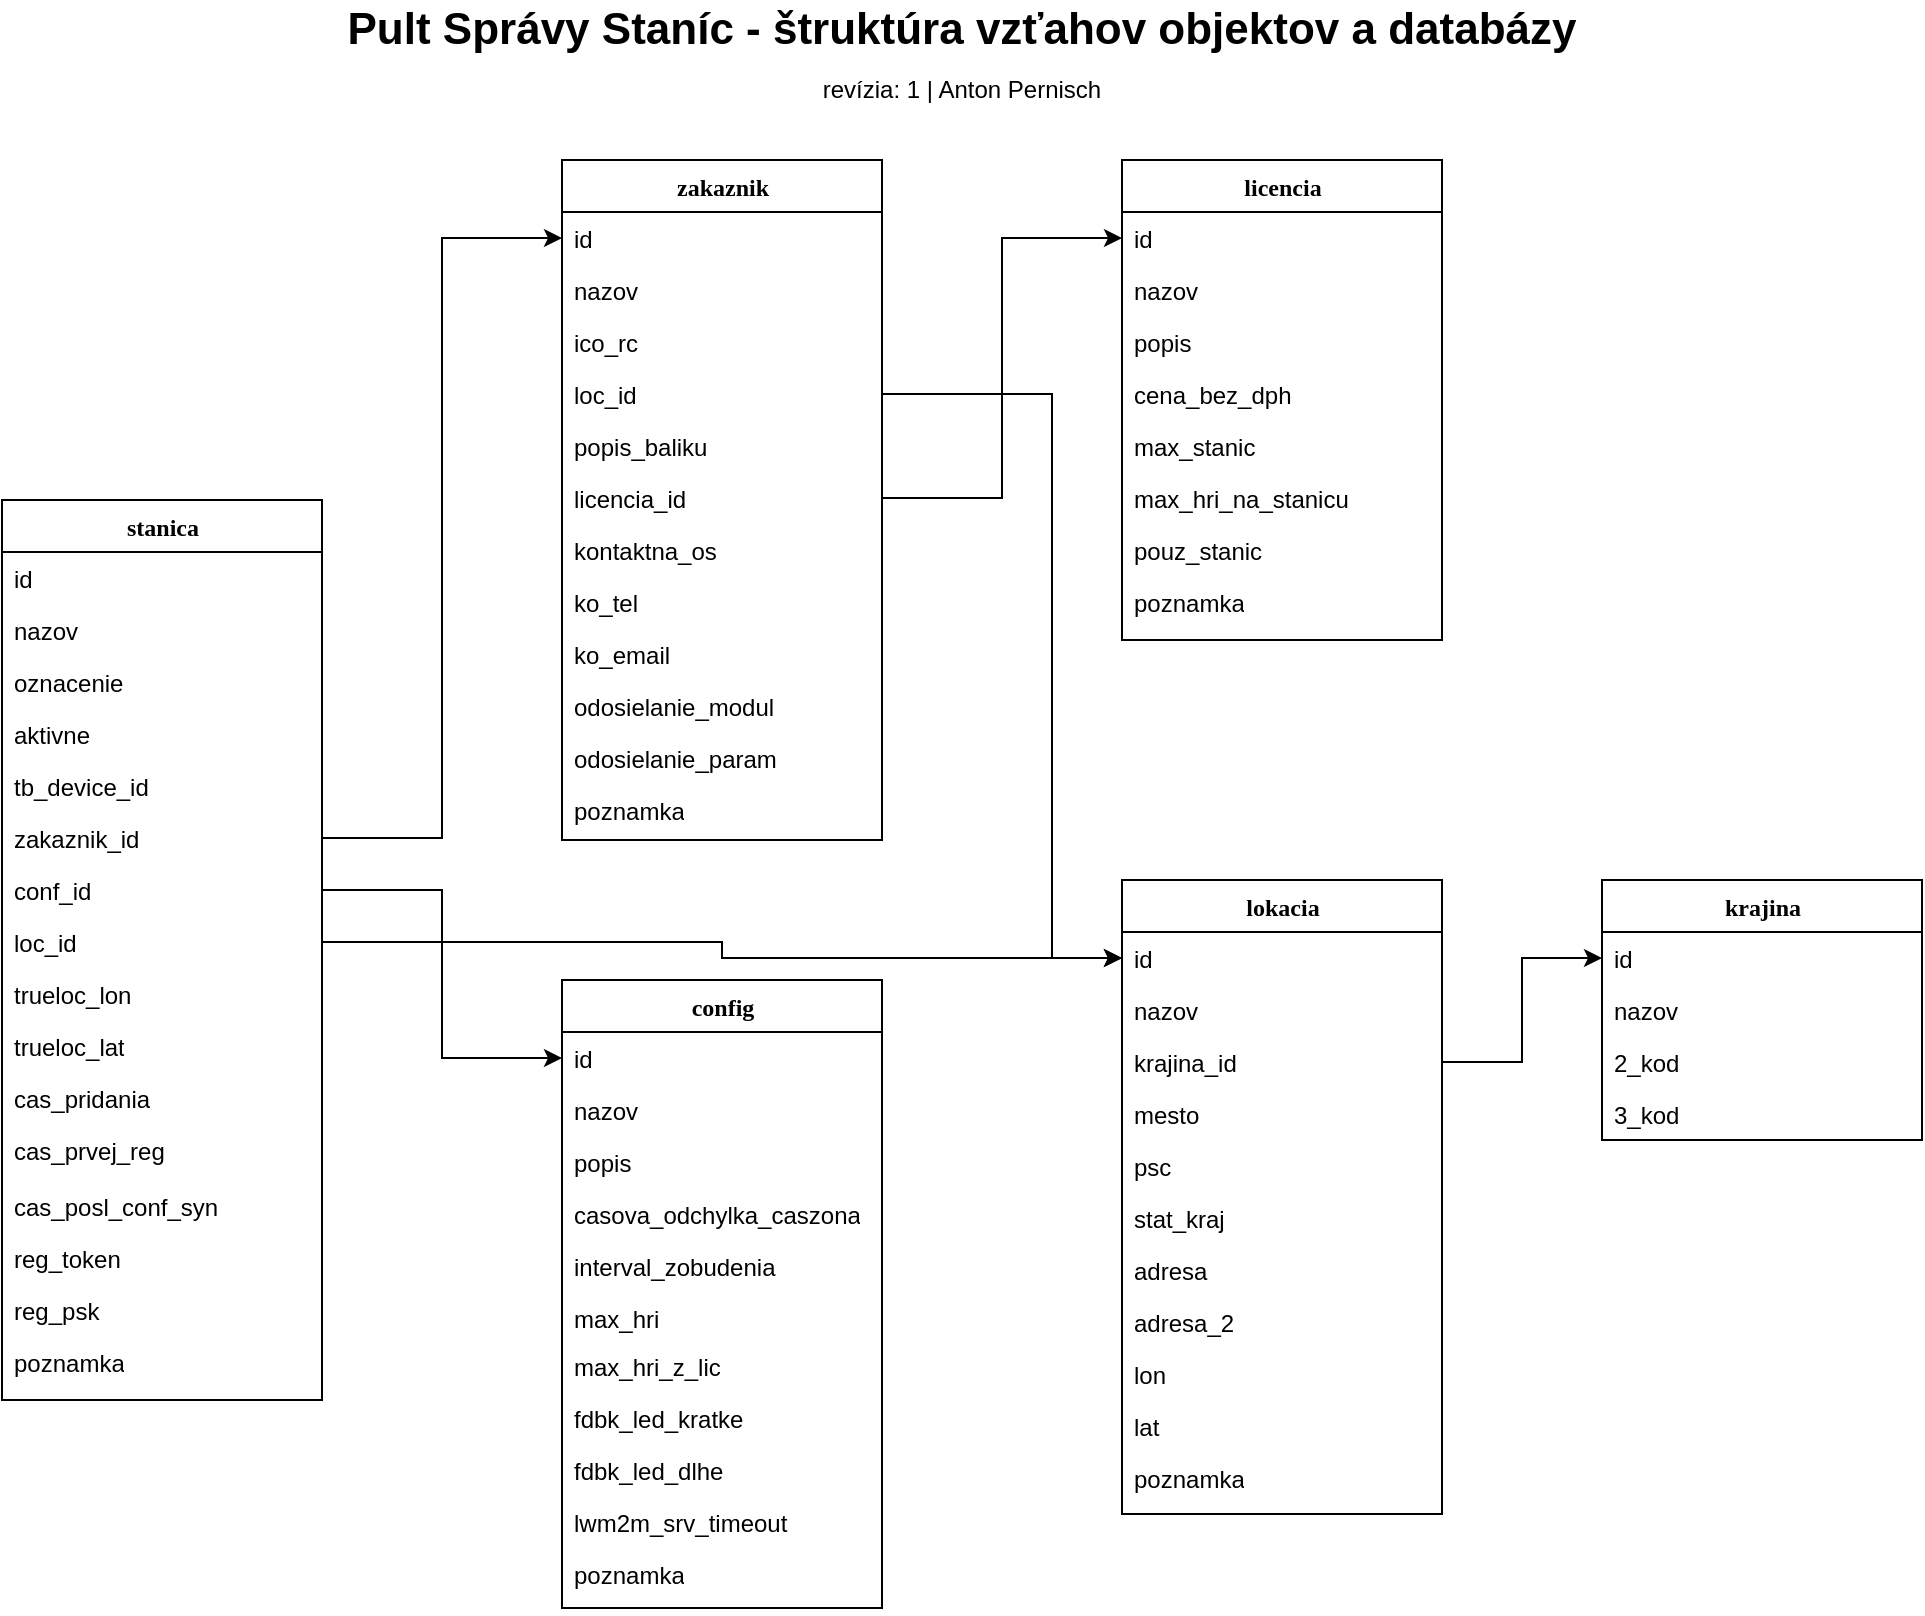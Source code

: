 <mxfile version="21.6.9" type="github">
  <diagram name="Page-1" id="9f46799a-70d6-7492-0946-bef42562c5a5">
    <mxGraphModel dx="1434" dy="782" grid="1" gridSize="10" guides="1" tooltips="1" connect="1" arrows="1" fold="1" page="1" pageScale="1" pageWidth="1169" pageHeight="827" background="none" math="0" shadow="0">
      <root>
        <mxCell id="0" />
        <mxCell id="1" parent="0" />
        <mxCell id="78961159f06e98e8-17" value="stanica" style="swimlane;html=1;fontStyle=1;align=center;verticalAlign=top;childLayout=stackLayout;horizontal=1;startSize=26;horizontalStack=0;resizeParent=1;resizeLast=0;collapsible=1;marginBottom=0;swimlaneFillColor=#ffffff;rounded=0;shadow=0;comic=0;labelBackgroundColor=none;strokeWidth=1;fillColor=none;fontFamily=Verdana;fontSize=12" parent="1" vertex="1">
          <mxGeometry x="105" y="270" width="160" height="450" as="geometry">
            <mxRectangle x="90" y="83" width="90" height="30" as="alternateBounds" />
          </mxGeometry>
        </mxCell>
        <mxCell id="78961159f06e98e8-21" value="id" style="text;html=1;strokeColor=none;fillColor=none;align=left;verticalAlign=top;spacingLeft=4;spacingRight=4;whiteSpace=wrap;overflow=hidden;rotatable=0;points=[[0,0.5],[1,0.5]];portConstraint=eastwest;" parent="78961159f06e98e8-17" vertex="1">
          <mxGeometry y="26" width="160" height="26" as="geometry" />
        </mxCell>
        <mxCell id="78961159f06e98e8-25" value="nazov" style="text;html=1;strokeColor=none;fillColor=none;align=left;verticalAlign=top;spacingLeft=4;spacingRight=4;whiteSpace=wrap;overflow=hidden;rotatable=0;points=[[0,0.5],[1,0.5]];portConstraint=eastwest;" parent="78961159f06e98e8-17" vertex="1">
          <mxGeometry y="52" width="160" height="26" as="geometry" />
        </mxCell>
        <mxCell id="78961159f06e98e8-26" value="oznacenie" style="text;html=1;strokeColor=none;fillColor=none;align=left;verticalAlign=top;spacingLeft=4;spacingRight=4;whiteSpace=wrap;overflow=hidden;rotatable=0;points=[[0,0.5],[1,0.5]];portConstraint=eastwest;" parent="78961159f06e98e8-17" vertex="1">
          <mxGeometry y="78" width="160" height="26" as="geometry" />
        </mxCell>
        <mxCell id="78961159f06e98e8-24" value="aktivne" style="text;html=1;strokeColor=none;fillColor=none;align=left;verticalAlign=top;spacingLeft=4;spacingRight=4;whiteSpace=wrap;overflow=hidden;rotatable=0;points=[[0,0.5],[1,0.5]];portConstraint=eastwest;" parent="78961159f06e98e8-17" vertex="1">
          <mxGeometry y="104" width="160" height="26" as="geometry" />
        </mxCell>
        <mxCell id="NM6Yt-WaF4C9AlxJS71K-1" value="tb_device_id" style="text;html=1;strokeColor=none;fillColor=none;align=left;verticalAlign=top;spacingLeft=4;spacingRight=4;whiteSpace=wrap;overflow=hidden;rotatable=0;points=[[0,0.5],[1,0.5]];portConstraint=eastwest;" parent="78961159f06e98e8-17" vertex="1">
          <mxGeometry y="130" width="160" height="26" as="geometry" />
        </mxCell>
        <mxCell id="NM6Yt-WaF4C9AlxJS71K-2" value="zakaznik_id" style="text;html=1;strokeColor=none;fillColor=none;align=left;verticalAlign=top;spacingLeft=4;spacingRight=4;whiteSpace=wrap;overflow=hidden;rotatable=0;points=[[0,0.5],[1,0.5]];portConstraint=eastwest;" parent="78961159f06e98e8-17" vertex="1">
          <mxGeometry y="156" width="160" height="26" as="geometry" />
        </mxCell>
        <mxCell id="NM6Yt-WaF4C9AlxJS71K-3" value="conf_id" style="text;html=1;strokeColor=none;fillColor=none;align=left;verticalAlign=top;spacingLeft=4;spacingRight=4;whiteSpace=wrap;overflow=hidden;rotatable=0;points=[[0,0.5],[1,0.5]];portConstraint=eastwest;" parent="78961159f06e98e8-17" vertex="1">
          <mxGeometry y="182" width="160" height="26" as="geometry" />
        </mxCell>
        <mxCell id="NM6Yt-WaF4C9AlxJS71K-5" value="loc_id" style="text;html=1;strokeColor=none;fillColor=none;align=left;verticalAlign=top;spacingLeft=4;spacingRight=4;whiteSpace=wrap;overflow=hidden;rotatable=0;points=[[0,0.5],[1,0.5]];portConstraint=eastwest;" parent="78961159f06e98e8-17" vertex="1">
          <mxGeometry y="208" width="160" height="26" as="geometry" />
        </mxCell>
        <mxCell id="NM6Yt-WaF4C9AlxJS71K-6" value="trueloc_lon" style="text;html=1;strokeColor=none;fillColor=none;align=left;verticalAlign=top;spacingLeft=4;spacingRight=4;whiteSpace=wrap;overflow=hidden;rotatable=0;points=[[0,0.5],[1,0.5]];portConstraint=eastwest;" parent="78961159f06e98e8-17" vertex="1">
          <mxGeometry y="234" width="160" height="26" as="geometry" />
        </mxCell>
        <mxCell id="NM6Yt-WaF4C9AlxJS71K-7" value="trueloc_lat" style="text;html=1;strokeColor=none;fillColor=none;align=left;verticalAlign=top;spacingLeft=4;spacingRight=4;whiteSpace=wrap;overflow=hidden;rotatable=0;points=[[0,0.5],[1,0.5]];portConstraint=eastwest;" parent="78961159f06e98e8-17" vertex="1">
          <mxGeometry y="260" width="160" height="26" as="geometry" />
        </mxCell>
        <mxCell id="NM6Yt-WaF4C9AlxJS71K-8" value="cas_pridania" style="text;html=1;strokeColor=none;fillColor=none;align=left;verticalAlign=top;spacingLeft=4;spacingRight=4;whiteSpace=wrap;overflow=hidden;rotatable=0;points=[[0,0.5],[1,0.5]];portConstraint=eastwest;" parent="78961159f06e98e8-17" vertex="1">
          <mxGeometry y="286" width="160" height="26" as="geometry" />
        </mxCell>
        <mxCell id="NM6Yt-WaF4C9AlxJS71K-9" value="cas_prvej_reg" style="text;html=1;strokeColor=none;fillColor=none;align=left;verticalAlign=top;spacingLeft=4;spacingRight=4;whiteSpace=wrap;overflow=hidden;rotatable=0;points=[[0,0.5],[1,0.5]];portConstraint=eastwest;" parent="78961159f06e98e8-17" vertex="1">
          <mxGeometry y="312" width="160" height="28" as="geometry" />
        </mxCell>
        <mxCell id="Vg7rUkIn7Ae8a_m2Xssk-2" value="cas_posl_conf_syn" style="text;html=1;strokeColor=none;fillColor=none;align=left;verticalAlign=top;spacingLeft=4;spacingRight=4;whiteSpace=wrap;overflow=hidden;rotatable=0;points=[[0,0.5],[1,0.5]];portConstraint=eastwest;" vertex="1" parent="78961159f06e98e8-17">
          <mxGeometry y="340" width="160" height="26" as="geometry" />
        </mxCell>
        <mxCell id="NM6Yt-WaF4C9AlxJS71K-10" value="reg_token" style="text;html=1;strokeColor=none;fillColor=none;align=left;verticalAlign=top;spacingLeft=4;spacingRight=4;whiteSpace=wrap;overflow=hidden;rotatable=0;points=[[0,0.5],[1,0.5]];portConstraint=eastwest;" parent="78961159f06e98e8-17" vertex="1">
          <mxGeometry y="366" width="160" height="26" as="geometry" />
        </mxCell>
        <mxCell id="NM6Yt-WaF4C9AlxJS71K-11" value="reg_psk" style="text;html=1;strokeColor=none;fillColor=none;align=left;verticalAlign=top;spacingLeft=4;spacingRight=4;whiteSpace=wrap;overflow=hidden;rotatable=0;points=[[0,0.5],[1,0.5]];portConstraint=eastwest;" parent="78961159f06e98e8-17" vertex="1">
          <mxGeometry y="392" width="160" height="26" as="geometry" />
        </mxCell>
        <mxCell id="NM6Yt-WaF4C9AlxJS71K-12" value="poznamka" style="text;html=1;strokeColor=none;fillColor=none;align=left;verticalAlign=top;spacingLeft=4;spacingRight=4;whiteSpace=wrap;overflow=hidden;rotatable=0;points=[[0,0.5],[1,0.5]];portConstraint=eastwest;" parent="78961159f06e98e8-17" vertex="1">
          <mxGeometry y="418" width="160" height="26" as="geometry" />
        </mxCell>
        <mxCell id="78961159f06e98e8-129" style="edgeStyle=elbowEdgeStyle;html=1;labelBackgroundColor=none;startFill=0;startSize=8;endArrow=open;endFill=0;endSize=16;fontFamily=Verdana;fontSize=12;elbow=vertical;dashed=1;" parent="1" edge="1">
          <mxGeometry relative="1" as="geometry">
            <mxPoint x="360" y="632" as="sourcePoint" />
          </mxGeometry>
        </mxCell>
        <mxCell id="78961159f06e98e8-130" style="edgeStyle=elbowEdgeStyle;html=1;labelBackgroundColor=none;startFill=0;startSize=8;endArrow=diamondThin;endFill=0;endSize=16;fontFamily=Verdana;fontSize=12;elbow=vertical;" parent="1" edge="1">
          <mxGeometry relative="1" as="geometry">
            <mxPoint x="550" y="617" as="sourcePoint" />
          </mxGeometry>
        </mxCell>
        <mxCell id="NM6Yt-WaF4C9AlxJS71K-13" value="zakaznik" style="swimlane;html=1;fontStyle=1;align=center;verticalAlign=top;childLayout=stackLayout;horizontal=1;startSize=26;horizontalStack=0;resizeParent=1;resizeLast=0;collapsible=1;marginBottom=0;swimlaneFillColor=#ffffff;rounded=0;shadow=0;comic=0;labelBackgroundColor=none;strokeWidth=1;fillColor=none;fontFamily=Verdana;fontSize=12" parent="1" vertex="1">
          <mxGeometry x="385" y="100" width="160" height="340" as="geometry">
            <mxRectangle x="90" y="83" width="90" height="30" as="alternateBounds" />
          </mxGeometry>
        </mxCell>
        <mxCell id="NM6Yt-WaF4C9AlxJS71K-14" value="id" style="text;html=1;strokeColor=none;fillColor=none;align=left;verticalAlign=top;spacingLeft=4;spacingRight=4;whiteSpace=wrap;overflow=hidden;rotatable=0;points=[[0,0.5],[1,0.5]];portConstraint=eastwest;" parent="NM6Yt-WaF4C9AlxJS71K-13" vertex="1">
          <mxGeometry y="26" width="160" height="26" as="geometry" />
        </mxCell>
        <mxCell id="NM6Yt-WaF4C9AlxJS71K-15" value="nazov" style="text;html=1;strokeColor=none;fillColor=none;align=left;verticalAlign=top;spacingLeft=4;spacingRight=4;whiteSpace=wrap;overflow=hidden;rotatable=0;points=[[0,0.5],[1,0.5]];portConstraint=eastwest;" parent="NM6Yt-WaF4C9AlxJS71K-13" vertex="1">
          <mxGeometry y="52" width="160" height="26" as="geometry" />
        </mxCell>
        <mxCell id="NM6Yt-WaF4C9AlxJS71K-29" value="ico_rc" style="text;html=1;strokeColor=none;fillColor=none;align=left;verticalAlign=top;spacingLeft=4;spacingRight=4;whiteSpace=wrap;overflow=hidden;rotatable=0;points=[[0,0.5],[1,0.5]];portConstraint=eastwest;" parent="NM6Yt-WaF4C9AlxJS71K-13" vertex="1">
          <mxGeometry y="78" width="160" height="26" as="geometry" />
        </mxCell>
        <mxCell id="NM6Yt-WaF4C9AlxJS71K-30" value="loc_id" style="text;html=1;strokeColor=none;fillColor=none;align=left;verticalAlign=top;spacingLeft=4;spacingRight=4;whiteSpace=wrap;overflow=hidden;rotatable=0;points=[[0,0.5],[1,0.5]];portConstraint=eastwest;" parent="NM6Yt-WaF4C9AlxJS71K-13" vertex="1">
          <mxGeometry y="104" width="160" height="26" as="geometry" />
        </mxCell>
        <mxCell id="NM6Yt-WaF4C9AlxJS71K-31" value="popis_baliku" style="text;html=1;strokeColor=none;fillColor=none;align=left;verticalAlign=top;spacingLeft=4;spacingRight=4;whiteSpace=wrap;overflow=hidden;rotatable=0;points=[[0,0.5],[1,0.5]];portConstraint=eastwest;" parent="NM6Yt-WaF4C9AlxJS71K-13" vertex="1">
          <mxGeometry y="130" width="160" height="26" as="geometry" />
        </mxCell>
        <mxCell id="NM6Yt-WaF4C9AlxJS71K-32" value="licencia_id" style="text;html=1;strokeColor=none;fillColor=none;align=left;verticalAlign=top;spacingLeft=4;spacingRight=4;whiteSpace=wrap;overflow=hidden;rotatable=0;points=[[0,0.5],[1,0.5]];portConstraint=eastwest;" parent="NM6Yt-WaF4C9AlxJS71K-13" vertex="1">
          <mxGeometry y="156" width="160" height="26" as="geometry" />
        </mxCell>
        <mxCell id="NM6Yt-WaF4C9AlxJS71K-33" value="kontaktna_os" style="text;html=1;strokeColor=none;fillColor=none;align=left;verticalAlign=top;spacingLeft=4;spacingRight=4;whiteSpace=wrap;overflow=hidden;rotatable=0;points=[[0,0.5],[1,0.5]];portConstraint=eastwest;" parent="NM6Yt-WaF4C9AlxJS71K-13" vertex="1">
          <mxGeometry y="182" width="160" height="26" as="geometry" />
        </mxCell>
        <mxCell id="NM6Yt-WaF4C9AlxJS71K-34" value="ko_tel" style="text;html=1;strokeColor=none;fillColor=none;align=left;verticalAlign=top;spacingLeft=4;spacingRight=4;whiteSpace=wrap;overflow=hidden;rotatable=0;points=[[0,0.5],[1,0.5]];portConstraint=eastwest;" parent="NM6Yt-WaF4C9AlxJS71K-13" vertex="1">
          <mxGeometry y="208" width="160" height="26" as="geometry" />
        </mxCell>
        <mxCell id="NM6Yt-WaF4C9AlxJS71K-35" value="ko_email" style="text;html=1;strokeColor=none;fillColor=none;align=left;verticalAlign=top;spacingLeft=4;spacingRight=4;whiteSpace=wrap;overflow=hidden;rotatable=0;points=[[0,0.5],[1,0.5]];portConstraint=eastwest;" parent="NM6Yt-WaF4C9AlxJS71K-13" vertex="1">
          <mxGeometry y="234" width="160" height="26" as="geometry" />
        </mxCell>
        <mxCell id="NM6Yt-WaF4C9AlxJS71K-36" value="odosielanie_modul" style="text;html=1;strokeColor=none;fillColor=none;align=left;verticalAlign=top;spacingLeft=4;spacingRight=4;whiteSpace=wrap;overflow=hidden;rotatable=0;points=[[0,0.5],[1,0.5]];portConstraint=eastwest;" parent="NM6Yt-WaF4C9AlxJS71K-13" vertex="1">
          <mxGeometry y="260" width="160" height="26" as="geometry" />
        </mxCell>
        <mxCell id="NM6Yt-WaF4C9AlxJS71K-37" value="odosielanie_param" style="text;html=1;strokeColor=none;fillColor=none;align=left;verticalAlign=top;spacingLeft=4;spacingRight=4;whiteSpace=wrap;overflow=hidden;rotatable=0;points=[[0,0.5],[1,0.5]];portConstraint=eastwest;" parent="NM6Yt-WaF4C9AlxJS71K-13" vertex="1">
          <mxGeometry y="286" width="160" height="26" as="geometry" />
        </mxCell>
        <mxCell id="NM6Yt-WaF4C9AlxJS71K-38" value="poznamka" style="text;html=1;strokeColor=none;fillColor=none;align=left;verticalAlign=top;spacingLeft=4;spacingRight=4;whiteSpace=wrap;overflow=hidden;rotatable=0;points=[[0,0.5],[1,0.5]];portConstraint=eastwest;" parent="NM6Yt-WaF4C9AlxJS71K-13" vertex="1">
          <mxGeometry y="312" width="160" height="26" as="geometry" />
        </mxCell>
        <mxCell id="NM6Yt-WaF4C9AlxJS71K-39" value="lokacia" style="swimlane;html=1;fontStyle=1;align=center;verticalAlign=top;childLayout=stackLayout;horizontal=1;startSize=26;horizontalStack=0;resizeParent=1;resizeLast=0;collapsible=1;marginBottom=0;swimlaneFillColor=#ffffff;rounded=0;shadow=0;comic=0;labelBackgroundColor=none;strokeWidth=1;fillColor=none;fontFamily=Verdana;fontSize=12" parent="1" vertex="1">
          <mxGeometry x="665" y="460" width="160" height="317" as="geometry">
            <mxRectangle x="90" y="83" width="90" height="30" as="alternateBounds" />
          </mxGeometry>
        </mxCell>
        <mxCell id="NM6Yt-WaF4C9AlxJS71K-40" value="id" style="text;html=1;strokeColor=none;fillColor=none;align=left;verticalAlign=top;spacingLeft=4;spacingRight=4;whiteSpace=wrap;overflow=hidden;rotatable=0;points=[[0,0.5],[1,0.5]];portConstraint=eastwest;" parent="NM6Yt-WaF4C9AlxJS71K-39" vertex="1">
          <mxGeometry y="26" width="160" height="26" as="geometry" />
        </mxCell>
        <mxCell id="NM6Yt-WaF4C9AlxJS71K-41" value="nazov" style="text;html=1;strokeColor=none;fillColor=none;align=left;verticalAlign=top;spacingLeft=4;spacingRight=4;whiteSpace=wrap;overflow=hidden;rotatable=0;points=[[0,0.5],[1,0.5]];portConstraint=eastwest;" parent="NM6Yt-WaF4C9AlxJS71K-39" vertex="1">
          <mxGeometry y="52" width="160" height="26" as="geometry" />
        </mxCell>
        <mxCell id="NM6Yt-WaF4C9AlxJS71K-52" value="krajina_id" style="text;html=1;strokeColor=none;fillColor=none;align=left;verticalAlign=top;spacingLeft=4;spacingRight=4;whiteSpace=wrap;overflow=hidden;rotatable=0;points=[[0,0.5],[1,0.5]];portConstraint=eastwest;" parent="NM6Yt-WaF4C9AlxJS71K-39" vertex="1">
          <mxGeometry y="78" width="160" height="26" as="geometry" />
        </mxCell>
        <mxCell id="NM6Yt-WaF4C9AlxJS71K-53" value="mesto" style="text;html=1;strokeColor=none;fillColor=none;align=left;verticalAlign=top;spacingLeft=4;spacingRight=4;whiteSpace=wrap;overflow=hidden;rotatable=0;points=[[0,0.5],[1,0.5]];portConstraint=eastwest;" parent="NM6Yt-WaF4C9AlxJS71K-39" vertex="1">
          <mxGeometry y="104" width="160" height="26" as="geometry" />
        </mxCell>
        <mxCell id="NM6Yt-WaF4C9AlxJS71K-54" value="psc" style="text;html=1;strokeColor=none;fillColor=none;align=left;verticalAlign=top;spacingLeft=4;spacingRight=4;whiteSpace=wrap;overflow=hidden;rotatable=0;points=[[0,0.5],[1,0.5]];portConstraint=eastwest;" parent="NM6Yt-WaF4C9AlxJS71K-39" vertex="1">
          <mxGeometry y="130" width="160" height="26" as="geometry" />
        </mxCell>
        <mxCell id="NM6Yt-WaF4C9AlxJS71K-55" value="stat_kraj" style="text;html=1;strokeColor=none;fillColor=none;align=left;verticalAlign=top;spacingLeft=4;spacingRight=4;whiteSpace=wrap;overflow=hidden;rotatable=0;points=[[0,0.5],[1,0.5]];portConstraint=eastwest;" parent="NM6Yt-WaF4C9AlxJS71K-39" vertex="1">
          <mxGeometry y="156" width="160" height="26" as="geometry" />
        </mxCell>
        <mxCell id="NM6Yt-WaF4C9AlxJS71K-56" value="adresa" style="text;html=1;strokeColor=none;fillColor=none;align=left;verticalAlign=top;spacingLeft=4;spacingRight=4;whiteSpace=wrap;overflow=hidden;rotatable=0;points=[[0,0.5],[1,0.5]];portConstraint=eastwest;" parent="NM6Yt-WaF4C9AlxJS71K-39" vertex="1">
          <mxGeometry y="182" width="160" height="26" as="geometry" />
        </mxCell>
        <mxCell id="NM6Yt-WaF4C9AlxJS71K-57" value="adresa_2" style="text;html=1;strokeColor=none;fillColor=none;align=left;verticalAlign=top;spacingLeft=4;spacingRight=4;whiteSpace=wrap;overflow=hidden;rotatable=0;points=[[0,0.5],[1,0.5]];portConstraint=eastwest;" parent="NM6Yt-WaF4C9AlxJS71K-39" vertex="1">
          <mxGeometry y="208" width="160" height="26" as="geometry" />
        </mxCell>
        <mxCell id="NM6Yt-WaF4C9AlxJS71K-58" value="lon" style="text;html=1;strokeColor=none;fillColor=none;align=left;verticalAlign=top;spacingLeft=4;spacingRight=4;whiteSpace=wrap;overflow=hidden;rotatable=0;points=[[0,0.5],[1,0.5]];portConstraint=eastwest;" parent="NM6Yt-WaF4C9AlxJS71K-39" vertex="1">
          <mxGeometry y="234" width="160" height="26" as="geometry" />
        </mxCell>
        <mxCell id="NM6Yt-WaF4C9AlxJS71K-59" value="lat" style="text;html=1;strokeColor=none;fillColor=none;align=left;verticalAlign=top;spacingLeft=4;spacingRight=4;whiteSpace=wrap;overflow=hidden;rotatable=0;points=[[0,0.5],[1,0.5]];portConstraint=eastwest;" parent="NM6Yt-WaF4C9AlxJS71K-39" vertex="1">
          <mxGeometry y="260" width="160" height="26" as="geometry" />
        </mxCell>
        <mxCell id="NM6Yt-WaF4C9AlxJS71K-60" value="poznamka" style="text;html=1;strokeColor=none;fillColor=none;align=left;verticalAlign=top;spacingLeft=4;spacingRight=4;whiteSpace=wrap;overflow=hidden;rotatable=0;points=[[0,0.5],[1,0.5]];portConstraint=eastwest;" parent="NM6Yt-WaF4C9AlxJS71K-39" vertex="1">
          <mxGeometry y="286" width="160" height="24" as="geometry" />
        </mxCell>
        <mxCell id="NM6Yt-WaF4C9AlxJS71K-61" value="krajina" style="swimlane;html=1;fontStyle=1;align=center;verticalAlign=top;childLayout=stackLayout;horizontal=1;startSize=26;horizontalStack=0;resizeParent=1;resizeLast=0;collapsible=1;marginBottom=0;swimlaneFillColor=#ffffff;rounded=0;shadow=0;comic=0;labelBackgroundColor=none;strokeWidth=1;fillColor=none;fontFamily=Verdana;fontSize=12" parent="1" vertex="1">
          <mxGeometry x="905" y="460" width="160" height="130" as="geometry">
            <mxRectangle x="90" y="83" width="90" height="30" as="alternateBounds" />
          </mxGeometry>
        </mxCell>
        <mxCell id="NM6Yt-WaF4C9AlxJS71K-62" value="id" style="text;html=1;strokeColor=none;fillColor=none;align=left;verticalAlign=top;spacingLeft=4;spacingRight=4;whiteSpace=wrap;overflow=hidden;rotatable=0;points=[[0,0.5],[1,0.5]];portConstraint=eastwest;" parent="NM6Yt-WaF4C9AlxJS71K-61" vertex="1">
          <mxGeometry y="26" width="160" height="26" as="geometry" />
        </mxCell>
        <mxCell id="NM6Yt-WaF4C9AlxJS71K-63" value="nazov" style="text;html=1;strokeColor=none;fillColor=none;align=left;verticalAlign=top;spacingLeft=4;spacingRight=4;whiteSpace=wrap;overflow=hidden;rotatable=0;points=[[0,0.5],[1,0.5]];portConstraint=eastwest;" parent="NM6Yt-WaF4C9AlxJS71K-61" vertex="1">
          <mxGeometry y="52" width="160" height="26" as="geometry" />
        </mxCell>
        <mxCell id="NM6Yt-WaF4C9AlxJS71K-73" value="2_kod" style="text;html=1;strokeColor=none;fillColor=none;align=left;verticalAlign=top;spacingLeft=4;spacingRight=4;whiteSpace=wrap;overflow=hidden;rotatable=0;points=[[0,0.5],[1,0.5]];portConstraint=eastwest;" parent="NM6Yt-WaF4C9AlxJS71K-61" vertex="1">
          <mxGeometry y="78" width="160" height="26" as="geometry" />
        </mxCell>
        <mxCell id="NM6Yt-WaF4C9AlxJS71K-74" value="3_kod" style="text;html=1;strokeColor=none;fillColor=none;align=left;verticalAlign=top;spacingLeft=4;spacingRight=4;whiteSpace=wrap;overflow=hidden;rotatable=0;points=[[0,0.5],[1,0.5]];portConstraint=eastwest;" parent="NM6Yt-WaF4C9AlxJS71K-61" vertex="1">
          <mxGeometry y="104" width="160" height="26" as="geometry" />
        </mxCell>
        <mxCell id="NM6Yt-WaF4C9AlxJS71K-75" value="licencia" style="swimlane;html=1;fontStyle=1;align=center;verticalAlign=top;childLayout=stackLayout;horizontal=1;startSize=26;horizontalStack=0;resizeParent=1;resizeLast=0;collapsible=1;marginBottom=0;swimlaneFillColor=#ffffff;rounded=0;shadow=0;comic=0;labelBackgroundColor=none;strokeWidth=1;fillColor=none;fontFamily=Verdana;fontSize=12" parent="1" vertex="1">
          <mxGeometry x="665" y="100" width="160" height="240" as="geometry">
            <mxRectangle x="90" y="83" width="90" height="30" as="alternateBounds" />
          </mxGeometry>
        </mxCell>
        <mxCell id="NM6Yt-WaF4C9AlxJS71K-76" value="id" style="text;html=1;strokeColor=none;fillColor=none;align=left;verticalAlign=top;spacingLeft=4;spacingRight=4;whiteSpace=wrap;overflow=hidden;rotatable=0;points=[[0,0.5],[1,0.5]];portConstraint=eastwest;" parent="NM6Yt-WaF4C9AlxJS71K-75" vertex="1">
          <mxGeometry y="26" width="160" height="26" as="geometry" />
        </mxCell>
        <mxCell id="NM6Yt-WaF4C9AlxJS71K-77" value="nazov" style="text;html=1;strokeColor=none;fillColor=none;align=left;verticalAlign=top;spacingLeft=4;spacingRight=4;whiteSpace=wrap;overflow=hidden;rotatable=0;points=[[0,0.5],[1,0.5]];portConstraint=eastwest;" parent="NM6Yt-WaF4C9AlxJS71K-75" vertex="1">
          <mxGeometry y="52" width="160" height="26" as="geometry" />
        </mxCell>
        <mxCell id="NM6Yt-WaF4C9AlxJS71K-78" value="popis" style="text;html=1;strokeColor=none;fillColor=none;align=left;verticalAlign=top;spacingLeft=4;spacingRight=4;whiteSpace=wrap;overflow=hidden;rotatable=0;points=[[0,0.5],[1,0.5]];portConstraint=eastwest;" parent="NM6Yt-WaF4C9AlxJS71K-75" vertex="1">
          <mxGeometry y="78" width="160" height="26" as="geometry" />
        </mxCell>
        <mxCell id="NM6Yt-WaF4C9AlxJS71K-79" value="cena_bez_dph" style="text;html=1;strokeColor=none;fillColor=none;align=left;verticalAlign=top;spacingLeft=4;spacingRight=4;whiteSpace=wrap;overflow=hidden;rotatable=0;points=[[0,0.5],[1,0.5]];portConstraint=eastwest;" parent="NM6Yt-WaF4C9AlxJS71K-75" vertex="1">
          <mxGeometry y="104" width="160" height="26" as="geometry" />
        </mxCell>
        <mxCell id="NM6Yt-WaF4C9AlxJS71K-80" value="max_stanic" style="text;html=1;strokeColor=none;fillColor=none;align=left;verticalAlign=top;spacingLeft=4;spacingRight=4;whiteSpace=wrap;overflow=hidden;rotatable=0;points=[[0,0.5],[1,0.5]];portConstraint=eastwest;" parent="NM6Yt-WaF4C9AlxJS71K-75" vertex="1">
          <mxGeometry y="130" width="160" height="26" as="geometry" />
        </mxCell>
        <mxCell id="NM6Yt-WaF4C9AlxJS71K-81" value="max_hri_na_stanicu" style="text;html=1;strokeColor=none;fillColor=none;align=left;verticalAlign=top;spacingLeft=4;spacingRight=4;whiteSpace=wrap;overflow=hidden;rotatable=0;points=[[0,0.5],[1,0.5]];portConstraint=eastwest;" parent="NM6Yt-WaF4C9AlxJS71K-75" vertex="1">
          <mxGeometry y="156" width="160" height="26" as="geometry" />
        </mxCell>
        <mxCell id="NM6Yt-WaF4C9AlxJS71K-82" value="pouz_stanic" style="text;html=1;strokeColor=none;fillColor=none;align=left;verticalAlign=top;spacingLeft=4;spacingRight=4;whiteSpace=wrap;overflow=hidden;rotatable=0;points=[[0,0.5],[1,0.5]];portConstraint=eastwest;" parent="NM6Yt-WaF4C9AlxJS71K-75" vertex="1">
          <mxGeometry y="182" width="160" height="26" as="geometry" />
        </mxCell>
        <mxCell id="NM6Yt-WaF4C9AlxJS71K-83" value="poznamka" style="text;html=1;strokeColor=none;fillColor=none;align=left;verticalAlign=top;spacingLeft=4;spacingRight=4;whiteSpace=wrap;overflow=hidden;rotatable=0;points=[[0,0.5],[1,0.5]];portConstraint=eastwest;" parent="NM6Yt-WaF4C9AlxJS71K-75" vertex="1">
          <mxGeometry y="208" width="160" height="32" as="geometry" />
        </mxCell>
        <mxCell id="NM6Yt-WaF4C9AlxJS71K-84" value="config" style="swimlane;html=1;fontStyle=1;align=center;verticalAlign=top;childLayout=stackLayout;horizontal=1;startSize=26;horizontalStack=0;resizeParent=1;resizeLast=0;collapsible=1;marginBottom=0;swimlaneFillColor=#ffffff;rounded=0;shadow=0;comic=0;labelBackgroundColor=none;strokeWidth=1;fillColor=none;fontFamily=Verdana;fontSize=12" parent="1" vertex="1">
          <mxGeometry x="385" y="510" width="160" height="314" as="geometry">
            <mxRectangle x="90" y="83" width="90" height="30" as="alternateBounds" />
          </mxGeometry>
        </mxCell>
        <mxCell id="NM6Yt-WaF4C9AlxJS71K-85" value="id" style="text;html=1;strokeColor=none;fillColor=none;align=left;verticalAlign=top;spacingLeft=4;spacingRight=4;whiteSpace=wrap;overflow=hidden;rotatable=0;points=[[0,0.5],[1,0.5]];portConstraint=eastwest;" parent="NM6Yt-WaF4C9AlxJS71K-84" vertex="1">
          <mxGeometry y="26" width="160" height="26" as="geometry" />
        </mxCell>
        <mxCell id="NM6Yt-WaF4C9AlxJS71K-86" value="nazov" style="text;html=1;strokeColor=none;fillColor=none;align=left;verticalAlign=top;spacingLeft=4;spacingRight=4;whiteSpace=wrap;overflow=hidden;rotatable=0;points=[[0,0.5],[1,0.5]];portConstraint=eastwest;" parent="NM6Yt-WaF4C9AlxJS71K-84" vertex="1">
          <mxGeometry y="52" width="160" height="26" as="geometry" />
        </mxCell>
        <mxCell id="NM6Yt-WaF4C9AlxJS71K-87" value="popis" style="text;html=1;strokeColor=none;fillColor=none;align=left;verticalAlign=top;spacingLeft=4;spacingRight=4;whiteSpace=wrap;overflow=hidden;rotatable=0;points=[[0,0.5],[1,0.5]];portConstraint=eastwest;" parent="NM6Yt-WaF4C9AlxJS71K-84" vertex="1">
          <mxGeometry y="78" width="160" height="26" as="geometry" />
        </mxCell>
        <mxCell id="NM6Yt-WaF4C9AlxJS71K-93" value="casova_odchylka_caszona" style="text;html=1;strokeColor=none;fillColor=none;align=left;verticalAlign=top;spacingLeft=4;spacingRight=4;whiteSpace=wrap;overflow=hidden;rotatable=0;points=[[0,0.5],[1,0.5]];portConstraint=eastwest;" parent="NM6Yt-WaF4C9AlxJS71K-84" vertex="1">
          <mxGeometry y="104" width="160" height="26" as="geometry" />
        </mxCell>
        <mxCell id="NM6Yt-WaF4C9AlxJS71K-94" value="interval_zobudenia" style="text;html=1;strokeColor=none;fillColor=none;align=left;verticalAlign=top;spacingLeft=4;spacingRight=4;whiteSpace=wrap;overflow=hidden;rotatable=0;points=[[0,0.5],[1,0.5]];portConstraint=eastwest;" parent="NM6Yt-WaF4C9AlxJS71K-84" vertex="1">
          <mxGeometry y="130" width="160" height="26" as="geometry" />
        </mxCell>
        <mxCell id="NM6Yt-WaF4C9AlxJS71K-95" value="max_hri" style="text;html=1;strokeColor=none;fillColor=none;align=left;verticalAlign=top;spacingLeft=4;spacingRight=4;whiteSpace=wrap;overflow=hidden;rotatable=0;points=[[0,0.5],[1,0.5]];portConstraint=eastwest;" parent="NM6Yt-WaF4C9AlxJS71K-84" vertex="1">
          <mxGeometry y="156" width="160" height="24" as="geometry" />
        </mxCell>
        <mxCell id="Vg7rUkIn7Ae8a_m2Xssk-1" value="max_hri_z_lic" style="text;html=1;strokeColor=none;fillColor=none;align=left;verticalAlign=top;spacingLeft=4;spacingRight=4;whiteSpace=wrap;overflow=hidden;rotatable=0;points=[[0,0.5],[1,0.5]];portConstraint=eastwest;" vertex="1" parent="NM6Yt-WaF4C9AlxJS71K-84">
          <mxGeometry y="180" width="160" height="26" as="geometry" />
        </mxCell>
        <mxCell id="NM6Yt-WaF4C9AlxJS71K-97" value="fdbk_led_kratke" style="text;html=1;strokeColor=none;fillColor=none;align=left;verticalAlign=top;spacingLeft=4;spacingRight=4;whiteSpace=wrap;overflow=hidden;rotatable=0;points=[[0,0.5],[1,0.5]];portConstraint=eastwest;" parent="NM6Yt-WaF4C9AlxJS71K-84" vertex="1">
          <mxGeometry y="206" width="160" height="26" as="geometry" />
        </mxCell>
        <mxCell id="NM6Yt-WaF4C9AlxJS71K-96" value="fdbk_led_dlhe" style="text;html=1;strokeColor=none;fillColor=none;align=left;verticalAlign=top;spacingLeft=4;spacingRight=4;whiteSpace=wrap;overflow=hidden;rotatable=0;points=[[0,0.5],[1,0.5]];portConstraint=eastwest;" parent="NM6Yt-WaF4C9AlxJS71K-84" vertex="1">
          <mxGeometry y="232" width="160" height="26" as="geometry" />
        </mxCell>
        <mxCell id="NM6Yt-WaF4C9AlxJS71K-98" value="lwm2m_srv_timeout" style="text;html=1;strokeColor=none;fillColor=none;align=left;verticalAlign=top;spacingLeft=4;spacingRight=4;whiteSpace=wrap;overflow=hidden;rotatable=0;points=[[0,0.5],[1,0.5]];portConstraint=eastwest;" parent="NM6Yt-WaF4C9AlxJS71K-84" vertex="1">
          <mxGeometry y="258" width="160" height="26" as="geometry" />
        </mxCell>
        <mxCell id="NM6Yt-WaF4C9AlxJS71K-99" value="poznamka" style="text;html=1;strokeColor=none;fillColor=none;align=left;verticalAlign=top;spacingLeft=4;spacingRight=4;whiteSpace=wrap;overflow=hidden;rotatable=0;points=[[0,0.5],[1,0.5]];portConstraint=eastwest;" parent="NM6Yt-WaF4C9AlxJS71K-84" vertex="1">
          <mxGeometry y="284" width="160" height="30" as="geometry" />
        </mxCell>
        <mxCell id="NM6Yt-WaF4C9AlxJS71K-100" value="Pult Správy Staníc - štruktúra vzťahov objektov a databázy" style="text;html=1;strokeColor=none;fillColor=none;align=center;verticalAlign=middle;whiteSpace=wrap;rounded=0;fontStyle=1;fontSize=22;" parent="1" vertex="1">
          <mxGeometry x="255" y="20" width="660" height="30" as="geometry" />
        </mxCell>
        <mxCell id="NM6Yt-WaF4C9AlxJS71K-101" value="revízia: 1 | Anton Pernisch" style="text;html=1;strokeColor=none;fillColor=none;align=center;verticalAlign=middle;whiteSpace=wrap;rounded=0;" parent="1" vertex="1">
          <mxGeometry x="500" y="50" width="170" height="30" as="geometry" />
        </mxCell>
        <mxCell id="NM6Yt-WaF4C9AlxJS71K-102" style="edgeStyle=orthogonalEdgeStyle;rounded=0;orthogonalLoop=1;jettySize=auto;html=1;exitX=1;exitY=0.5;exitDx=0;exitDy=0;entryX=0;entryY=0.5;entryDx=0;entryDy=0;" parent="1" source="NM6Yt-WaF4C9AlxJS71K-5" target="NM6Yt-WaF4C9AlxJS71K-40" edge="1">
          <mxGeometry relative="1" as="geometry" />
        </mxCell>
        <mxCell id="NM6Yt-WaF4C9AlxJS71K-103" style="edgeStyle=orthogonalEdgeStyle;rounded=0;orthogonalLoop=1;jettySize=auto;html=1;exitX=1;exitY=0.5;exitDx=0;exitDy=0;entryX=0;entryY=0.5;entryDx=0;entryDy=0;" parent="1" source="NM6Yt-WaF4C9AlxJS71K-2" target="NM6Yt-WaF4C9AlxJS71K-14" edge="1">
          <mxGeometry relative="1" as="geometry" />
        </mxCell>
        <mxCell id="NM6Yt-WaF4C9AlxJS71K-104" style="edgeStyle=orthogonalEdgeStyle;rounded=0;orthogonalLoop=1;jettySize=auto;html=1;exitX=1;exitY=0.5;exitDx=0;exitDy=0;entryX=0;entryY=0.5;entryDx=0;entryDy=0;" parent="1" source="NM6Yt-WaF4C9AlxJS71K-3" target="NM6Yt-WaF4C9AlxJS71K-85" edge="1">
          <mxGeometry relative="1" as="geometry" />
        </mxCell>
        <mxCell id="NM6Yt-WaF4C9AlxJS71K-105" style="edgeStyle=orthogonalEdgeStyle;rounded=0;orthogonalLoop=1;jettySize=auto;html=1;exitX=1;exitY=0.5;exitDx=0;exitDy=0;entryX=0;entryY=0.5;entryDx=0;entryDy=0;" parent="1" source="NM6Yt-WaF4C9AlxJS71K-32" target="NM6Yt-WaF4C9AlxJS71K-76" edge="1">
          <mxGeometry relative="1" as="geometry" />
        </mxCell>
        <mxCell id="NM6Yt-WaF4C9AlxJS71K-106" style="edgeStyle=orthogonalEdgeStyle;rounded=0;orthogonalLoop=1;jettySize=auto;html=1;exitX=1;exitY=0.5;exitDx=0;exitDy=0;entryX=0;entryY=0.5;entryDx=0;entryDy=0;" parent="1" source="NM6Yt-WaF4C9AlxJS71K-52" target="NM6Yt-WaF4C9AlxJS71K-62" edge="1">
          <mxGeometry relative="1" as="geometry" />
        </mxCell>
        <mxCell id="NM6Yt-WaF4C9AlxJS71K-108" style="edgeStyle=orthogonalEdgeStyle;rounded=0;orthogonalLoop=1;jettySize=auto;html=1;exitX=1;exitY=0.5;exitDx=0;exitDy=0;entryX=0;entryY=0.5;entryDx=0;entryDy=0;" parent="1" source="NM6Yt-WaF4C9AlxJS71K-30" target="NM6Yt-WaF4C9AlxJS71K-40" edge="1">
          <mxGeometry relative="1" as="geometry">
            <Array as="points">
              <mxPoint x="630" y="217" />
              <mxPoint x="630" y="499" />
            </Array>
          </mxGeometry>
        </mxCell>
      </root>
    </mxGraphModel>
  </diagram>
</mxfile>

